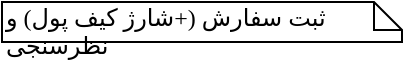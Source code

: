 <mxfile version="14.1.4" type="github">
  <diagram id="kgpKYQtTHZ0yAKxKKP6v" name="Page-1">
    <mxGraphModel dx="868" dy="479" grid="1" gridSize="10" guides="1" tooltips="1" connect="1" arrows="1" fold="1" page="1" pageScale="1" pageWidth="850" pageHeight="1100" math="0" shadow="0">
      <root>
        <mxCell id="0" />
        <mxCell id="1" parent="0" />
        <mxCell id="BJa85Dr3OghKpzjdGTAQ-1" value="ثبت سفارش (+شارژ کیف پول) و نظرسنجی" style="shape=note;whiteSpace=wrap;html=1;size=14;verticalAlign=top;align=left;spacingTop=-6;rounded=0;shadow=0;comic=0;labelBackgroundColor=none;strokeWidth=1;fontFamily=Verdana;fontSize=12" vertex="1" parent="1">
          <mxGeometry width="200" height="20" as="geometry" />
        </mxCell>
      </root>
    </mxGraphModel>
  </diagram>
</mxfile>
